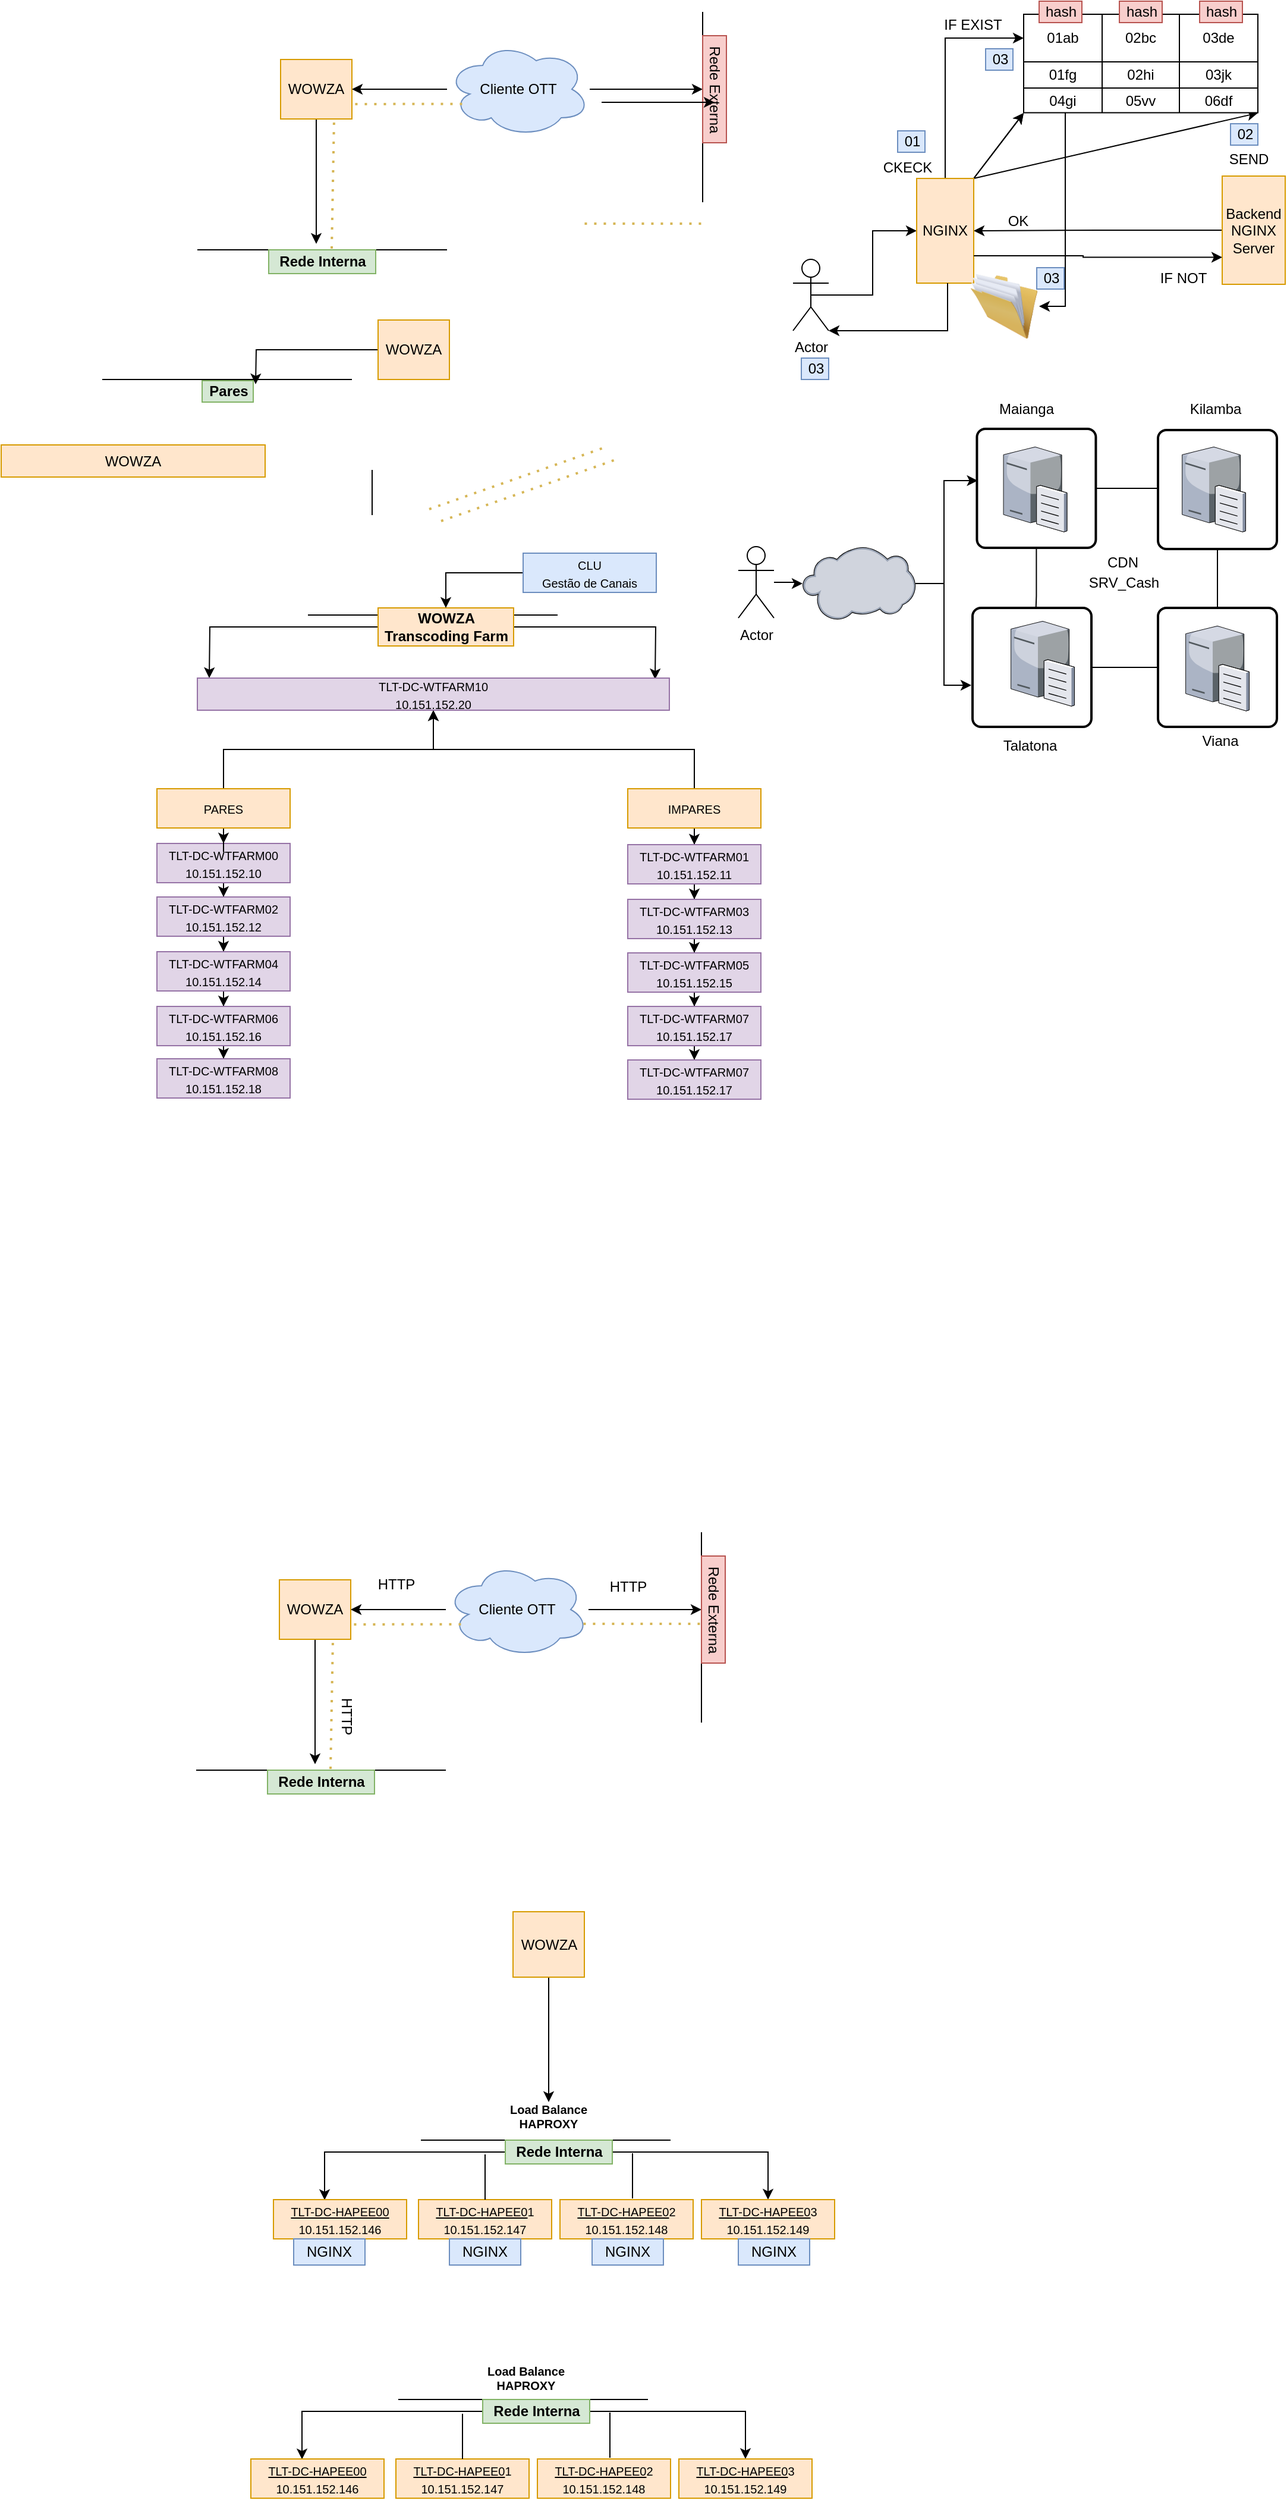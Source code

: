 <mxfile version="17.2.4" type="device"><diagram id="5jEZg-J7uQA-SY8mcPDm" name="Página-1"><mxGraphModel dx="782" dy="539" grid="0" gridSize="10" guides="1" tooltips="1" connect="1" arrows="1" fold="1" page="1" pageScale="1" pageWidth="4681" pageHeight="3300" math="0" shadow="0"><root><mxCell id="0"/><mxCell id="1" parent="0"/><mxCell id="SzNT7-O4i4URJ6mNAJIy-68" value="" style="edgeStyle=orthogonalEdgeStyle;rounded=0;orthogonalLoop=1;jettySize=auto;html=1;" edge="1" parent="1" source="SzNT7-O4i4URJ6mNAJIy-57" target="SzNT7-O4i4URJ6mNAJIy-59"><mxGeometry relative="1" as="geometry"/></mxCell><mxCell id="SzNT7-O4i4URJ6mNAJIy-74" value="" style="edgeStyle=orthogonalEdgeStyle;rounded=0;orthogonalLoop=1;jettySize=auto;html=1;" edge="1" parent="1" source="SzNT7-O4i4URJ6mNAJIy-57" target="SzNT7-O4i4URJ6mNAJIy-61"><mxGeometry relative="1" as="geometry"><Array as="points"><mxPoint x="885" y="531"/><mxPoint x="885" y="531"/></Array></mxGeometry></mxCell><mxCell id="SzNT7-O4i4URJ6mNAJIy-57" value="" style="rounded=1;whiteSpace=wrap;html=1;absoluteArcSize=1;arcSize=14;strokeWidth=2;" vertex="1" parent="1"><mxGeometry x="835.71" y="390.5" width="100" height="100" as="geometry"/></mxCell><mxCell id="OcH-PSH256XIVvd74vVk-5" value="" style="edgeStyle=orthogonalEdgeStyle;rounded=0;orthogonalLoop=1;jettySize=auto;html=1;" parent="1" source="44NBc07bSgeN18i6UhTi-18" edge="1"><mxGeometry relative="1" as="geometry"><mxPoint x="280" y="235" as="targetPoint"/></mxGeometry></mxCell><mxCell id="44NBc07bSgeN18i6UhTi-18" value="WOWZA" style="rounded=0;whiteSpace=wrap;html=1;fillColor=#ffe6cc;strokeColor=#d79b00;" parent="1" vertex="1"><mxGeometry x="250" y="80" width="60" height="50" as="geometry"/></mxCell><mxCell id="OcH-PSH256XIVvd74vVk-2" value="" style="edgeStyle=orthogonalEdgeStyle;rounded=0;orthogonalLoop=1;jettySize=auto;html=1;" parent="1" source="OcH-PSH256XIVvd74vVk-1" target="44NBc07bSgeN18i6UhTi-18" edge="1"><mxGeometry relative="1" as="geometry"/></mxCell><mxCell id="OcH-PSH256XIVvd74vVk-10" value="" style="edgeStyle=orthogonalEdgeStyle;rounded=0;orthogonalLoop=1;jettySize=auto;html=1;" parent="1" source="OcH-PSH256XIVvd74vVk-1" target="OcH-PSH256XIVvd74vVk-9" edge="1"><mxGeometry relative="1" as="geometry"/></mxCell><mxCell id="OcH-PSH256XIVvd74vVk-1" value="Cliente OTT" style="ellipse;shape=cloud;whiteSpace=wrap;html=1;fillColor=#dae8fc;strokeColor=#6c8ebf;" parent="1" vertex="1"><mxGeometry x="390" y="65" width="120" height="80" as="geometry"/></mxCell><mxCell id="OcH-PSH256XIVvd74vVk-3" value="" style="endArrow=none;html=1;rounded=0;" parent="1" edge="1"><mxGeometry width="50" height="50" relative="1" as="geometry"><mxPoint x="180" y="240" as="sourcePoint"/><mxPoint x="390" y="240" as="targetPoint"/></mxGeometry></mxCell><mxCell id="OcH-PSH256XIVvd74vVk-6" value="Rede Interna" style="text;html=1;align=center;verticalAlign=middle;resizable=0;points=[];autosize=1;strokeColor=#82b366;fillColor=#d5e8d4;fontStyle=1" parent="1" vertex="1"><mxGeometry x="240" y="240" width="90" height="20" as="geometry"/></mxCell><mxCell id="OcH-PSH256XIVvd74vVk-7" value="" style="endArrow=none;html=1;rounded=0;" parent="1" edge="1"><mxGeometry width="50" height="50" relative="1" as="geometry"><mxPoint x="605" y="200" as="sourcePoint"/><mxPoint x="605" y="40" as="targetPoint"/></mxGeometry></mxCell><mxCell id="OcH-PSH256XIVvd74vVk-9" value="Rede Externa" style="text;html=1;align=center;verticalAlign=middle;resizable=0;points=[];autosize=1;strokeColor=#b85450;fillColor=#f8cecc;rotation=90;" parent="1" vertex="1"><mxGeometry x="570" y="95" width="90" height="20" as="geometry"/></mxCell><mxCell id="OcH-PSH256XIVvd74vVk-11" value="" style="endArrow=none;dashed=1;html=1;dashPattern=1 3;strokeWidth=2;rounded=0;entryX=0.75;entryY=1;entryDx=0;entryDy=0;fillColor=#fff2cc;strokeColor=#d6b656;" parent="1" target="44NBc07bSgeN18i6UhTi-18" edge="1"><mxGeometry width="50" height="50" relative="1" as="geometry"><mxPoint x="293" y="239" as="sourcePoint"/><mxPoint x="342" y="180" as="targetPoint"/></mxGeometry></mxCell><mxCell id="OcH-PSH256XIVvd74vVk-12" value="" style="endArrow=none;dashed=1;html=1;dashPattern=1 3;strokeWidth=2;rounded=0;entryX=1;entryY=0.75;entryDx=0;entryDy=0;fillColor=#fff2cc;strokeColor=#d6b656;exitX=0.106;exitY=0.654;exitDx=0;exitDy=0;exitPerimeter=0;" parent="1" source="OcH-PSH256XIVvd74vVk-1" target="44NBc07bSgeN18i6UhTi-18" edge="1"><mxGeometry width="50" height="50" relative="1" as="geometry"><mxPoint x="303" y="249" as="sourcePoint"/><mxPoint x="305" y="140" as="targetPoint"/></mxGeometry></mxCell><mxCell id="OcH-PSH256XIVvd74vVk-13" value="" style="endArrow=none;dashed=1;html=1;dashPattern=1 3;strokeWidth=2;rounded=0;fillColor=#fff2cc;strokeColor=#d6b656;exitX=0.106;exitY=0.654;exitDx=0;exitDy=0;exitPerimeter=0;" parent="1" edge="1"><mxGeometry width="50" height="50" relative="1" as="geometry"><mxPoint x="603.72" y="218.0" as="sourcePoint"/><mxPoint x="505" y="218" as="targetPoint"/></mxGeometry></mxCell><mxCell id="OcH-PSH256XIVvd74vVk-14" value="" style="edgeStyle=orthogonalEdgeStyle;rounded=0;orthogonalLoop=1;jettySize=auto;html=1;" parent="1" source="OcH-PSH256XIVvd74vVk-15" edge="1"><mxGeometry relative="1" as="geometry"><mxPoint x="279" y="1513" as="targetPoint"/></mxGeometry></mxCell><mxCell id="OcH-PSH256XIVvd74vVk-15" value="WOWZA" style="rounded=0;whiteSpace=wrap;html=1;fillColor=#ffe6cc;strokeColor=#d79b00;" parent="1" vertex="1"><mxGeometry x="249" y="1358" width="60" height="50" as="geometry"/></mxCell><mxCell id="OcH-PSH256XIVvd74vVk-16" value="" style="edgeStyle=orthogonalEdgeStyle;rounded=0;orthogonalLoop=1;jettySize=auto;html=1;" parent="1" source="OcH-PSH256XIVvd74vVk-18" target="OcH-PSH256XIVvd74vVk-15" edge="1"><mxGeometry relative="1" as="geometry"/></mxCell><mxCell id="OcH-PSH256XIVvd74vVk-17" value="" style="edgeStyle=orthogonalEdgeStyle;rounded=0;orthogonalLoop=1;jettySize=auto;html=1;" parent="1" source="OcH-PSH256XIVvd74vVk-18" target="OcH-PSH256XIVvd74vVk-22" edge="1"><mxGeometry relative="1" as="geometry"/></mxCell><mxCell id="OcH-PSH256XIVvd74vVk-18" value="Cliente OTT" style="ellipse;shape=cloud;whiteSpace=wrap;html=1;fillColor=#dae8fc;strokeColor=#6c8ebf;" parent="1" vertex="1"><mxGeometry x="389" y="1343" width="120" height="80" as="geometry"/></mxCell><mxCell id="OcH-PSH256XIVvd74vVk-19" value="" style="endArrow=none;html=1;rounded=0;" parent="1" edge="1"><mxGeometry width="50" height="50" relative="1" as="geometry"><mxPoint x="179" y="1518" as="sourcePoint"/><mxPoint x="389" y="1518" as="targetPoint"/></mxGeometry></mxCell><mxCell id="OcH-PSH256XIVvd74vVk-20" value="Rede Interna" style="text;html=1;align=center;verticalAlign=middle;resizable=0;points=[];autosize=1;strokeColor=#82b366;fillColor=#d5e8d4;fontStyle=1" parent="1" vertex="1"><mxGeometry x="239" y="1518" width="90" height="20" as="geometry"/></mxCell><mxCell id="OcH-PSH256XIVvd74vVk-21" value="" style="endArrow=none;html=1;rounded=0;" parent="1" edge="1"><mxGeometry width="50" height="50" relative="1" as="geometry"><mxPoint x="604" y="1478" as="sourcePoint"/><mxPoint x="604" y="1318" as="targetPoint"/></mxGeometry></mxCell><mxCell id="OcH-PSH256XIVvd74vVk-22" value="Rede Externa" style="text;html=1;align=center;verticalAlign=middle;resizable=0;points=[];autosize=1;strokeColor=#b85450;fillColor=#f8cecc;rotation=90;" parent="1" vertex="1"><mxGeometry x="569" y="1373" width="90" height="20" as="geometry"/></mxCell><mxCell id="OcH-PSH256XIVvd74vVk-23" value="" style="endArrow=none;dashed=1;html=1;dashPattern=1 3;strokeWidth=2;rounded=0;entryX=0.75;entryY=1;entryDx=0;entryDy=0;fillColor=#fff2cc;strokeColor=#d6b656;" parent="1" target="OcH-PSH256XIVvd74vVk-15" edge="1"><mxGeometry width="50" height="50" relative="1" as="geometry"><mxPoint x="292" y="1517" as="sourcePoint"/><mxPoint x="341" y="1458" as="targetPoint"/></mxGeometry></mxCell><mxCell id="OcH-PSH256XIVvd74vVk-24" value="" style="endArrow=none;dashed=1;html=1;dashPattern=1 3;strokeWidth=2;rounded=0;entryX=1;entryY=0.75;entryDx=0;entryDy=0;fillColor=#fff2cc;strokeColor=#d6b656;exitX=0.106;exitY=0.654;exitDx=0;exitDy=0;exitPerimeter=0;" parent="1" source="OcH-PSH256XIVvd74vVk-18" target="OcH-PSH256XIVvd74vVk-15" edge="1"><mxGeometry width="50" height="50" relative="1" as="geometry"><mxPoint x="302" y="1527" as="sourcePoint"/><mxPoint x="304" y="1418" as="targetPoint"/></mxGeometry></mxCell><mxCell id="OcH-PSH256XIVvd74vVk-25" value="" style="endArrow=none;dashed=1;html=1;dashPattern=1 3;strokeWidth=2;rounded=0;fillColor=#fff2cc;strokeColor=#d6b656;exitX=0.106;exitY=0.654;exitDx=0;exitDy=0;exitPerimeter=0;" parent="1" edge="1"><mxGeometry width="50" height="50" relative="1" as="geometry"><mxPoint x="602.72" y="1395" as="sourcePoint"/><mxPoint x="504" y="1395" as="targetPoint"/></mxGeometry></mxCell><mxCell id="OcH-PSH256XIVvd74vVk-26" value="HTTP" style="text;html=1;align=center;verticalAlign=middle;resizable=0;points=[];autosize=1;strokeColor=none;fillColor=none;rotation=90;" parent="1" vertex="1"><mxGeometry x="285" y="1463" width="41" height="18" as="geometry"/></mxCell><mxCell id="OcH-PSH256XIVvd74vVk-27" value="HTTP" style="text;html=1;align=center;verticalAlign=middle;resizable=0;points=[];autosize=1;strokeColor=none;fillColor=none;rotation=0;" parent="1" vertex="1"><mxGeometry x="326" y="1353" width="41" height="18" as="geometry"/></mxCell><mxCell id="OcH-PSH256XIVvd74vVk-28" value="HTTP" style="text;html=1;align=center;verticalAlign=middle;resizable=0;points=[];autosize=1;strokeColor=none;fillColor=none;rotation=0;" parent="1" vertex="1"><mxGeometry x="521" y="1355" width="41" height="18" as="geometry"/></mxCell><mxCell id="OcH-PSH256XIVvd74vVk-39" value="" style="endArrow=none;html=1;rounded=0;" parent="1" edge="1"><mxGeometry width="50" height="50" relative="1" as="geometry"><mxPoint x="368" y="1829" as="sourcePoint"/><mxPoint x="578" y="1829" as="targetPoint"/></mxGeometry></mxCell><mxCell id="OcH-PSH256XIVvd74vVk-50" value="" style="edgeStyle=orthogonalEdgeStyle;rounded=0;orthogonalLoop=1;jettySize=auto;html=1;entryX=0.384;entryY=0.01;entryDx=0;entryDy=0;entryPerimeter=0;" parent="1" source="OcH-PSH256XIVvd74vVk-40" target="OcH-PSH256XIVvd74vVk-53" edge="1"><mxGeometry relative="1" as="geometry"><mxPoint x="432" y="1894" as="targetPoint"/></mxGeometry></mxCell><mxCell id="OcH-PSH256XIVvd74vVk-67" value="" style="edgeStyle=orthogonalEdgeStyle;rounded=0;orthogonalLoop=1;jettySize=auto;html=1;fontSize=10;" parent="1" source="OcH-PSH256XIVvd74vVk-40" target="OcH-PSH256XIVvd74vVk-59" edge="1"><mxGeometry relative="1" as="geometry"><mxPoint x="614" y="1839" as="targetPoint"/></mxGeometry></mxCell><mxCell id="OcH-PSH256XIVvd74vVk-40" value="Rede Interna" style="text;html=1;align=center;verticalAlign=middle;resizable=0;points=[];autosize=1;strokeColor=#82b366;fillColor=#d5e8d4;fontStyle=1" parent="1" vertex="1"><mxGeometry x="439" y="1829" width="90" height="20" as="geometry"/></mxCell><mxCell id="OcH-PSH256XIVvd74vVk-53" value="&lt;font style=&quot;font-size: 10px&quot;&gt;&lt;a href=&quot;http://10.151.12.97/naemon/cgi-bin/status.cgi?host=TLT-DC-HAPEE00&amp;amp;style=detail&quot; title=&quot;10.151.152.146&quot; style=&quot;color: rgb(0 , 0 , 0) ; font-family: sans-serif&quot;&gt;&lt;font&gt;TLT-DC-HAPEE00&lt;/font&gt;&lt;/a&gt;&lt;br&gt;10.151.152.146&lt;/font&gt;" style="rounded=0;whiteSpace=wrap;html=1;fillColor=#ffe6cc;strokeColor=#d79b00;" parent="1" vertex="1"><mxGeometry x="244" y="1879" width="112" height="33" as="geometry"/></mxCell><mxCell id="OcH-PSH256XIVvd74vVk-57" value="&lt;font style=&quot;font-size: 10px&quot;&gt;&lt;a href=&quot;http://10.151.12.97/naemon/cgi-bin/status.cgi?host=TLT-DC-HAPEE00&amp;amp;style=detail&quot; title=&quot;10.151.152.146&quot; style=&quot;color: rgb(0 , 0 , 0) ; font-family: sans-serif&quot;&gt;&lt;font&gt;TLT-DC-HAPEE0&lt;/font&gt;&lt;/a&gt;1&lt;br&gt;10.151.152.147&lt;/font&gt;" style="rounded=0;whiteSpace=wrap;html=1;fillColor=#ffe6cc;strokeColor=#d79b00;" parent="1" vertex="1"><mxGeometry x="366" y="1879" width="112" height="33" as="geometry"/></mxCell><mxCell id="OcH-PSH256XIVvd74vVk-58" value="&lt;font style=&quot;font-size: 10px&quot;&gt;&lt;a href=&quot;http://10.151.12.97/naemon/cgi-bin/status.cgi?host=TLT-DC-HAPEE00&amp;amp;style=detail&quot; title=&quot;10.151.152.146&quot; style=&quot;color: rgb(0 , 0 , 0) ; font-family: sans-serif&quot;&gt;&lt;font&gt;TLT-DC-HAPEE0&lt;/font&gt;&lt;/a&gt;2&lt;br&gt;10.151.152.148&lt;/font&gt;" style="rounded=0;whiteSpace=wrap;html=1;fillColor=#ffe6cc;strokeColor=#d79b00;" parent="1" vertex="1"><mxGeometry x="485" y="1879" width="112" height="33" as="geometry"/></mxCell><mxCell id="OcH-PSH256XIVvd74vVk-59" value="&lt;font style=&quot;font-size: 10px&quot;&gt;&lt;a href=&quot;http://10.151.12.97/naemon/cgi-bin/status.cgi?host=TLT-DC-HAPEE00&amp;amp;style=detail&quot; title=&quot;10.151.152.146&quot; style=&quot;color: rgb(0 , 0 , 0) ; font-family: sans-serif&quot;&gt;&lt;font&gt;TLT-DC-HAPEE0&lt;/font&gt;&lt;/a&gt;3&lt;br&gt;10.151.152.149&lt;/font&gt;" style="rounded=0;whiteSpace=wrap;html=1;fillColor=#ffe6cc;strokeColor=#d79b00;" parent="1" vertex="1"><mxGeometry x="604" y="1879" width="112" height="33" as="geometry"/></mxCell><mxCell id="OcH-PSH256XIVvd74vVk-63" value="" style="endArrow=none;html=1;rounded=0;exitX=0.5;exitY=0;exitDx=0;exitDy=0;" parent="1" source="OcH-PSH256XIVvd74vVk-57" edge="1"><mxGeometry width="50" height="50" relative="1" as="geometry"><mxPoint x="380" y="1872" as="sourcePoint"/><mxPoint x="422" y="1841" as="targetPoint"/></mxGeometry></mxCell><mxCell id="OcH-PSH256XIVvd74vVk-68" value="" style="endArrow=none;html=1;rounded=0;exitX=0.5;exitY=0;exitDx=0;exitDy=0;" parent="1" edge="1"><mxGeometry width="50" height="50" relative="1" as="geometry"><mxPoint x="546" y="1878" as="sourcePoint"/><mxPoint x="546" y="1840" as="targetPoint"/></mxGeometry></mxCell><mxCell id="OcH-PSH256XIVvd74vVk-69" value="&lt;b&gt;Load Balance&lt;br&gt;HAPROXY&lt;/b&gt;" style="text;html=1;align=center;verticalAlign=middle;resizable=0;points=[];autosize=1;strokeColor=none;fillColor=none;fontSize=10;" parent="1" vertex="1"><mxGeometry x="437.5" y="1795" width="75" height="28" as="geometry"/></mxCell><mxCell id="OcH-PSH256XIVvd74vVk-70" value="" style="endArrow=none;html=1;rounded=0;" parent="1" edge="1"><mxGeometry width="50" height="50" relative="1" as="geometry"><mxPoint x="349" y="2047" as="sourcePoint"/><mxPoint x="559" y="2047" as="targetPoint"/></mxGeometry></mxCell><mxCell id="OcH-PSH256XIVvd74vVk-71" value="" style="edgeStyle=orthogonalEdgeStyle;rounded=0;orthogonalLoop=1;jettySize=auto;html=1;entryX=0.384;entryY=0.01;entryDx=0;entryDy=0;entryPerimeter=0;" parent="1" source="OcH-PSH256XIVvd74vVk-73" target="OcH-PSH256XIVvd74vVk-74" edge="1"><mxGeometry relative="1" as="geometry"><mxPoint x="413" y="2112" as="targetPoint"/></mxGeometry></mxCell><mxCell id="OcH-PSH256XIVvd74vVk-72" value="" style="edgeStyle=orthogonalEdgeStyle;rounded=0;orthogonalLoop=1;jettySize=auto;html=1;fontSize=10;" parent="1" source="OcH-PSH256XIVvd74vVk-73" target="OcH-PSH256XIVvd74vVk-77" edge="1"><mxGeometry relative="1" as="geometry"><mxPoint x="595" y="2057" as="targetPoint"/></mxGeometry></mxCell><mxCell id="OcH-PSH256XIVvd74vVk-73" value="Rede Interna" style="text;html=1;align=center;verticalAlign=middle;resizable=0;points=[];autosize=1;strokeColor=#82b366;fillColor=#d5e8d4;fontStyle=1" parent="1" vertex="1"><mxGeometry x="420" y="2047" width="90" height="20" as="geometry"/></mxCell><mxCell id="OcH-PSH256XIVvd74vVk-74" value="&lt;font style=&quot;font-size: 10px&quot;&gt;&lt;a href=&quot;http://10.151.12.97/naemon/cgi-bin/status.cgi?host=TLT-DC-HAPEE00&amp;amp;style=detail&quot; title=&quot;10.151.152.146&quot; style=&quot;color: rgb(0 , 0 , 0) ; font-family: sans-serif&quot;&gt;&lt;font&gt;TLT-DC-HAPEE00&lt;/font&gt;&lt;/a&gt;&lt;br&gt;10.151.152.146&lt;/font&gt;" style="rounded=0;whiteSpace=wrap;html=1;fillColor=#ffe6cc;strokeColor=#d79b00;" parent="1" vertex="1"><mxGeometry x="225" y="2097" width="112" height="33" as="geometry"/></mxCell><mxCell id="OcH-PSH256XIVvd74vVk-75" value="&lt;font style=&quot;font-size: 10px&quot;&gt;&lt;a href=&quot;http://10.151.12.97/naemon/cgi-bin/status.cgi?host=TLT-DC-HAPEE00&amp;amp;style=detail&quot; title=&quot;10.151.152.146&quot; style=&quot;color: rgb(0 , 0 , 0) ; font-family: sans-serif&quot;&gt;&lt;font&gt;TLT-DC-HAPEE0&lt;/font&gt;&lt;/a&gt;1&lt;br&gt;10.151.152.147&lt;/font&gt;" style="rounded=0;whiteSpace=wrap;html=1;fillColor=#ffe6cc;strokeColor=#d79b00;" parent="1" vertex="1"><mxGeometry x="347" y="2097" width="112" height="33" as="geometry"/></mxCell><mxCell id="OcH-PSH256XIVvd74vVk-76" value="&lt;font style=&quot;font-size: 10px&quot;&gt;&lt;a href=&quot;http://10.151.12.97/naemon/cgi-bin/status.cgi?host=TLT-DC-HAPEE00&amp;amp;style=detail&quot; title=&quot;10.151.152.146&quot; style=&quot;color: rgb(0 , 0 , 0) ; font-family: sans-serif&quot;&gt;&lt;font&gt;TLT-DC-HAPEE0&lt;/font&gt;&lt;/a&gt;2&lt;br&gt;10.151.152.148&lt;/font&gt;" style="rounded=0;whiteSpace=wrap;html=1;fillColor=#ffe6cc;strokeColor=#d79b00;" parent="1" vertex="1"><mxGeometry x="466" y="2097" width="112" height="33" as="geometry"/></mxCell><mxCell id="OcH-PSH256XIVvd74vVk-77" value="&lt;font style=&quot;font-size: 10px&quot;&gt;&lt;a href=&quot;http://10.151.12.97/naemon/cgi-bin/status.cgi?host=TLT-DC-HAPEE00&amp;amp;style=detail&quot; title=&quot;10.151.152.146&quot; style=&quot;color: rgb(0 , 0 , 0) ; font-family: sans-serif&quot;&gt;&lt;font&gt;TLT-DC-HAPEE0&lt;/font&gt;&lt;/a&gt;3&lt;br&gt;10.151.152.149&lt;/font&gt;" style="rounded=0;whiteSpace=wrap;html=1;fillColor=#ffe6cc;strokeColor=#d79b00;" parent="1" vertex="1"><mxGeometry x="585" y="2097" width="112" height="33" as="geometry"/></mxCell><mxCell id="OcH-PSH256XIVvd74vVk-78" value="" style="endArrow=none;html=1;rounded=0;exitX=0.5;exitY=0;exitDx=0;exitDy=0;" parent="1" source="OcH-PSH256XIVvd74vVk-75" edge="1"><mxGeometry width="50" height="50" relative="1" as="geometry"><mxPoint x="361" y="2090" as="sourcePoint"/><mxPoint x="403" y="2059" as="targetPoint"/></mxGeometry></mxCell><mxCell id="OcH-PSH256XIVvd74vVk-79" value="" style="endArrow=none;html=1;rounded=0;exitX=0.5;exitY=0;exitDx=0;exitDy=0;" parent="1" edge="1"><mxGeometry width="50" height="50" relative="1" as="geometry"><mxPoint x="527" y="2096" as="sourcePoint"/><mxPoint x="527" y="2058" as="targetPoint"/></mxGeometry></mxCell><mxCell id="OcH-PSH256XIVvd74vVk-80" value="&lt;b&gt;Load Balance&lt;br&gt;HAPROXY&lt;/b&gt;" style="text;html=1;align=center;verticalAlign=middle;resizable=0;points=[];autosize=1;strokeColor=none;fillColor=none;fontSize=10;" parent="1" vertex="1"><mxGeometry x="418" y="2015" width="75" height="28" as="geometry"/></mxCell><mxCell id="OcH-PSH256XIVvd74vVk-81" value="" style="edgeStyle=orthogonalEdgeStyle;rounded=0;orthogonalLoop=1;jettySize=auto;html=1;" parent="1" source="OcH-PSH256XIVvd74vVk-82" edge="1"><mxGeometry relative="1" as="geometry"><mxPoint x="475.5" y="1797" as="targetPoint"/></mxGeometry></mxCell><mxCell id="OcH-PSH256XIVvd74vVk-82" value="WOWZA" style="rounded=0;whiteSpace=wrap;html=1;fillColor=#ffe6cc;strokeColor=#d79b00;" parent="1" vertex="1"><mxGeometry x="445.5" y="1637" width="60" height="55" as="geometry"/></mxCell><mxCell id="OcH-PSH256XIVvd74vVk-84" value="NGINX" style="rounded=0;whiteSpace=wrap;html=1;fillColor=#dae8fc;strokeColor=#6c8ebf;" parent="1" vertex="1"><mxGeometry x="261" y="1912" width="60" height="22" as="geometry"/></mxCell><mxCell id="OcH-PSH256XIVvd74vVk-85" value="NGINX" style="rounded=0;whiteSpace=wrap;html=1;fillColor=#dae8fc;strokeColor=#6c8ebf;" parent="1" vertex="1"><mxGeometry x="392" y="1912" width="60" height="22" as="geometry"/></mxCell><mxCell id="OcH-PSH256XIVvd74vVk-86" value="NGINX" style="rounded=0;whiteSpace=wrap;html=1;fillColor=#dae8fc;strokeColor=#6c8ebf;" parent="1" vertex="1"><mxGeometry x="512" y="1912" width="60" height="22" as="geometry"/></mxCell><mxCell id="OcH-PSH256XIVvd74vVk-87" value="NGINX" style="rounded=0;whiteSpace=wrap;html=1;fillColor=#dae8fc;strokeColor=#6c8ebf;" parent="1" vertex="1"><mxGeometry x="635" y="1912" width="60" height="22" as="geometry"/></mxCell><mxCell id="OcH-PSH256XIVvd74vVk-90" value="" style="edgeStyle=orthogonalEdgeStyle;rounded=0;orthogonalLoop=1;jettySize=auto;html=1;exitX=0;exitY=0.5;exitDx=0;exitDy=0;" parent="1" source="OcH-PSH256XIVvd74vVk-91" edge="1"><mxGeometry relative="1" as="geometry"><mxPoint x="229" y="353" as="targetPoint"/></mxGeometry></mxCell><mxCell id="OcH-PSH256XIVvd74vVk-91" value="WOWZA" style="rounded=0;whiteSpace=wrap;html=1;fillColor=#ffe6cc;strokeColor=#d79b00;" parent="1" vertex="1"><mxGeometry x="332" y="299" width="60" height="50" as="geometry"/></mxCell><mxCell id="OcH-PSH256XIVvd74vVk-95" value="" style="endArrow=none;dashed=1;html=1;dashPattern=1 3;strokeWidth=2;rounded=0;fillColor=#fff2cc;strokeColor=#d6b656;" parent="1" edge="1"><mxGeometry width="50" height="50" relative="1" as="geometry"><mxPoint x="375" y="458" as="sourcePoint"/><mxPoint x="523" y="406" as="targetPoint"/></mxGeometry></mxCell><mxCell id="OcH-PSH256XIVvd74vVk-100" value="WOWZA" style="rounded=0;whiteSpace=wrap;html=1;fillColor=#ffe6cc;strokeColor=#d79b00;" parent="1" vertex="1"><mxGeometry x="15" y="404" width="222" height="27" as="geometry"/></mxCell><mxCell id="OcH-PSH256XIVvd74vVk-102" value="" style="endArrow=none;html=1;rounded=0;" parent="1" edge="1"><mxGeometry width="50" height="50" relative="1" as="geometry"><mxPoint x="100" y="349" as="sourcePoint"/><mxPoint x="310" y="349" as="targetPoint"/></mxGeometry></mxCell><mxCell id="OcH-PSH256XIVvd74vVk-103" value="Pares" style="text;html=1;align=center;verticalAlign=middle;resizable=0;points=[];autosize=1;strokeColor=#82b366;fillColor=#d5e8d4;fontStyle=1" parent="1" vertex="1"><mxGeometry x="184" y="350" width="43" height="18" as="geometry"/></mxCell><mxCell id="OcH-PSH256XIVvd74vVk-104" value="" style="endArrow=none;dashed=1;html=1;dashPattern=1 3;strokeWidth=2;rounded=0;fillColor=#fff2cc;strokeColor=#d6b656;" parent="1" edge="1"><mxGeometry width="50" height="50" relative="1" as="geometry"><mxPoint x="385" y="468" as="sourcePoint"/><mxPoint x="533" y="416" as="targetPoint"/></mxGeometry></mxCell><mxCell id="OcH-PSH256XIVvd74vVk-126" value="" style="edgeStyle=orthogonalEdgeStyle;rounded=0;orthogonalLoop=1;jettySize=auto;html=1;fontSize=10;" parent="1" source="OcH-PSH256XIVvd74vVk-105" target="OcH-PSH256XIVvd74vVk-125" edge="1"><mxGeometry relative="1" as="geometry"/></mxCell><mxCell id="OcH-PSH256XIVvd74vVk-105" value="&lt;font style=&quot;font-size: 10px&quot;&gt;TLT-DC-WTFARM00&lt;br&gt;10.151.152.10&lt;/font&gt;" style="rounded=0;whiteSpace=wrap;html=1;fillColor=#e1d5e7;strokeColor=#9673a6;" parent="1" vertex="1"><mxGeometry x="146" y="739" width="112" height="33" as="geometry"/></mxCell><mxCell id="OcH-PSH256XIVvd74vVk-106" value="" style="endArrow=none;html=1;rounded=0;" parent="1" edge="1"><mxGeometry width="50" height="50" relative="1" as="geometry"><mxPoint x="273" y="547" as="sourcePoint"/><mxPoint x="483" y="547" as="targetPoint"/></mxGeometry></mxCell><mxCell id="OcH-PSH256XIVvd74vVk-107" value="" style="edgeStyle=orthogonalEdgeStyle;rounded=0;orthogonalLoop=1;jettySize=auto;html=1;" parent="1" source="OcH-PSH256XIVvd74vVk-109" edge="1"><mxGeometry relative="1" as="geometry"><mxPoint x="190" y="600" as="targetPoint"/></mxGeometry></mxCell><mxCell id="OcH-PSH256XIVvd74vVk-108" value="" style="edgeStyle=orthogonalEdgeStyle;rounded=0;orthogonalLoop=1;jettySize=auto;html=1;fontSize=10;" parent="1" source="OcH-PSH256XIVvd74vVk-109" edge="1"><mxGeometry relative="1" as="geometry"><mxPoint x="565" y="601" as="targetPoint"/></mxGeometry></mxCell><mxCell id="OcH-PSH256XIVvd74vVk-109" value="WOWZA&lt;br&gt;Transcoding Farm" style="text;html=1;align=center;verticalAlign=middle;resizable=0;points=[];autosize=1;strokeColor=#d79b00;fillColor=#ffe6cc;fontStyle=1" parent="1" vertex="1"><mxGeometry x="332" y="541" width="114" height="32" as="geometry"/></mxCell><mxCell id="OcH-PSH256XIVvd74vVk-120" value="" style="edgeStyle=orthogonalEdgeStyle;rounded=0;orthogonalLoop=1;jettySize=auto;html=1;fontSize=10;" parent="1" source="OcH-PSH256XIVvd74vVk-110" target="OcH-PSH256XIVvd74vVk-117" edge="1"><mxGeometry relative="1" as="geometry"/></mxCell><mxCell id="OcH-PSH256XIVvd74vVk-122" value="" style="edgeStyle=orthogonalEdgeStyle;rounded=0;orthogonalLoop=1;jettySize=auto;html=1;fontSize=10;" parent="1" source="OcH-PSH256XIVvd74vVk-110" target="OcH-PSH256XIVvd74vVk-105" edge="1"><mxGeometry relative="1" as="geometry"/></mxCell><mxCell id="OcH-PSH256XIVvd74vVk-110" value="&lt;span style=&quot;font-size: 10px&quot;&gt;PARES&lt;/span&gt;" style="rounded=0;whiteSpace=wrap;html=1;fillColor=#ffe6cc;strokeColor=#d79b00;" parent="1" vertex="1"><mxGeometry x="146" y="693" width="112" height="33" as="geometry"/></mxCell><mxCell id="OcH-PSH256XIVvd74vVk-121" value="" style="edgeStyle=orthogonalEdgeStyle;rounded=0;orthogonalLoop=1;jettySize=auto;html=1;fontSize=10;" parent="1" source="OcH-PSH256XIVvd74vVk-113" target="OcH-PSH256XIVvd74vVk-117" edge="1"><mxGeometry relative="1" as="geometry"/></mxCell><mxCell id="OcH-PSH256XIVvd74vVk-124" value="" style="edgeStyle=orthogonalEdgeStyle;rounded=0;orthogonalLoop=1;jettySize=auto;html=1;fontSize=10;" parent="1" source="OcH-PSH256XIVvd74vVk-113" target="OcH-PSH256XIVvd74vVk-123" edge="1"><mxGeometry relative="1" as="geometry"/></mxCell><mxCell id="OcH-PSH256XIVvd74vVk-113" value="&lt;span style=&quot;font-size: 10px&quot;&gt;IMPARES&lt;/span&gt;" style="rounded=0;whiteSpace=wrap;html=1;fillColor=#ffe6cc;strokeColor=#d79b00;" parent="1" vertex="1"><mxGeometry x="542" y="693" width="112" height="33" as="geometry"/></mxCell><mxCell id="OcH-PSH256XIVvd74vVk-114" value="" style="endArrow=none;html=1;rounded=0;exitX=0.5;exitY=0;exitDx=0;exitDy=0;" parent="1" edge="1"><mxGeometry width="50" height="50" relative="1" as="geometry"><mxPoint x="327" y="463" as="sourcePoint"/><mxPoint x="327" y="425" as="targetPoint"/></mxGeometry></mxCell><mxCell id="OcH-PSH256XIVvd74vVk-117" value="&lt;span style=&quot;font-size: 10px&quot;&gt;TLT-DC-WTFARM10&lt;/span&gt;&lt;br style=&quot;font-size: 10px&quot;&gt;&lt;span style=&quot;font-size: 10px&quot;&gt;10.151.152.20&lt;/span&gt;" style="rounded=0;whiteSpace=wrap;html=1;fillColor=#e1d5e7;strokeColor=#9673a6;" parent="1" vertex="1"><mxGeometry x="180" y="600" width="397" height="27" as="geometry"/></mxCell><mxCell id="OcH-PSH256XIVvd74vVk-132" value="" style="edgeStyle=orthogonalEdgeStyle;rounded=0;orthogonalLoop=1;jettySize=auto;html=1;fontSize=10;" parent="1" source="OcH-PSH256XIVvd74vVk-123" target="OcH-PSH256XIVvd74vVk-131" edge="1"><mxGeometry relative="1" as="geometry"/></mxCell><mxCell id="OcH-PSH256XIVvd74vVk-123" value="&lt;font style=&quot;font-size: 10px&quot;&gt;TLT-DC-WTFARM01&lt;br&gt;10.151.152.11&lt;/font&gt;" style="rounded=0;whiteSpace=wrap;html=1;fillColor=#e1d5e7;strokeColor=#9673a6;" parent="1" vertex="1"><mxGeometry x="542" y="740" width="112" height="33" as="geometry"/></mxCell><mxCell id="OcH-PSH256XIVvd74vVk-140" value="" style="edgeStyle=orthogonalEdgeStyle;rounded=0;orthogonalLoop=1;jettySize=auto;html=1;fontSize=10;" parent="1" source="OcH-PSH256XIVvd74vVk-125" target="OcH-PSH256XIVvd74vVk-139" edge="1"><mxGeometry relative="1" as="geometry"/></mxCell><mxCell id="OcH-PSH256XIVvd74vVk-125" value="&lt;font style=&quot;font-size: 10px&quot;&gt;TLT-DC-WTFARM02&lt;br&gt;10.151.152.12&lt;/font&gt;" style="rounded=0;whiteSpace=wrap;html=1;fillColor=#e1d5e7;strokeColor=#9673a6;" parent="1" vertex="1"><mxGeometry x="146" y="784" width="112" height="33" as="geometry"/></mxCell><mxCell id="OcH-PSH256XIVvd74vVk-129" value="" style="edgeStyle=orthogonalEdgeStyle;rounded=0;orthogonalLoop=1;jettySize=auto;html=1;fontSize=10;" parent="1" source="OcH-PSH256XIVvd74vVk-127" target="OcH-PSH256XIVvd74vVk-109" edge="1"><mxGeometry relative="1" as="geometry"><mxPoint x="405" y="529" as="targetPoint"/></mxGeometry></mxCell><mxCell id="OcH-PSH256XIVvd74vVk-127" value="&lt;span style=&quot;font-size: 10px&quot;&gt;CLU&lt;br&gt;Gestão de Canais&lt;br&gt;&lt;/span&gt;" style="rounded=0;whiteSpace=wrap;html=1;fillColor=#dae8fc;strokeColor=#6c8ebf;" parent="1" vertex="1"><mxGeometry x="454" y="495" width="112" height="33" as="geometry"/></mxCell><mxCell id="OcH-PSH256XIVvd74vVk-134" value="" style="edgeStyle=orthogonalEdgeStyle;rounded=0;orthogonalLoop=1;jettySize=auto;html=1;fontSize=10;" parent="1" source="OcH-PSH256XIVvd74vVk-131" target="OcH-PSH256XIVvd74vVk-133" edge="1"><mxGeometry relative="1" as="geometry"/></mxCell><mxCell id="OcH-PSH256XIVvd74vVk-131" value="&lt;font style=&quot;font-size: 10px&quot;&gt;TLT-DC-WTFARM03&lt;br&gt;10.151.152.13&lt;/font&gt;" style="rounded=0;whiteSpace=wrap;html=1;fillColor=#e1d5e7;strokeColor=#9673a6;" parent="1" vertex="1"><mxGeometry x="542" y="786" width="112" height="33" as="geometry"/></mxCell><mxCell id="OcH-PSH256XIVvd74vVk-136" value="" style="edgeStyle=orthogonalEdgeStyle;rounded=0;orthogonalLoop=1;jettySize=auto;html=1;fontSize=10;" parent="1" source="OcH-PSH256XIVvd74vVk-133" target="OcH-PSH256XIVvd74vVk-135" edge="1"><mxGeometry relative="1" as="geometry"/></mxCell><mxCell id="OcH-PSH256XIVvd74vVk-133" value="&lt;font style=&quot;font-size: 10px&quot;&gt;TLT-DC-WTFARM05&lt;br&gt;10.151.152.15&lt;/font&gt;" style="rounded=0;whiteSpace=wrap;html=1;fillColor=#e1d5e7;strokeColor=#9673a6;" parent="1" vertex="1"><mxGeometry x="542" y="831" width="112" height="33" as="geometry"/></mxCell><mxCell id="OcH-PSH256XIVvd74vVk-138" value="" style="edgeStyle=orthogonalEdgeStyle;rounded=0;orthogonalLoop=1;jettySize=auto;html=1;fontSize=10;" parent="1" source="OcH-PSH256XIVvd74vVk-135" target="OcH-PSH256XIVvd74vVk-137" edge="1"><mxGeometry relative="1" as="geometry"/></mxCell><mxCell id="OcH-PSH256XIVvd74vVk-135" value="&lt;font style=&quot;font-size: 10px&quot;&gt;TLT-DC-WTFARM07&lt;br&gt;10.151.152.17&lt;/font&gt;" style="rounded=0;whiteSpace=wrap;html=1;fillColor=#e1d5e7;strokeColor=#9673a6;" parent="1" vertex="1"><mxGeometry x="542" y="876" width="112" height="33" as="geometry"/></mxCell><mxCell id="OcH-PSH256XIVvd74vVk-137" value="&lt;font style=&quot;font-size: 10px&quot;&gt;TLT-DC-WTFARM07&lt;br&gt;10.151.152.17&lt;/font&gt;" style="rounded=0;whiteSpace=wrap;html=1;fillColor=#e1d5e7;strokeColor=#9673a6;" parent="1" vertex="1"><mxGeometry x="542" y="921" width="112" height="33" as="geometry"/></mxCell><mxCell id="OcH-PSH256XIVvd74vVk-142" value="" style="edgeStyle=orthogonalEdgeStyle;rounded=0;orthogonalLoop=1;jettySize=auto;html=1;fontSize=10;" parent="1" source="OcH-PSH256XIVvd74vVk-139" target="OcH-PSH256XIVvd74vVk-141" edge="1"><mxGeometry relative="1" as="geometry"/></mxCell><mxCell id="OcH-PSH256XIVvd74vVk-139" value="&lt;font style=&quot;font-size: 10px&quot;&gt;TLT-DC-WTFARM04&lt;br&gt;10.151.152.14&lt;/font&gt;" style="rounded=0;whiteSpace=wrap;html=1;fillColor=#e1d5e7;strokeColor=#9673a6;" parent="1" vertex="1"><mxGeometry x="146" y="830" width="112" height="33" as="geometry"/></mxCell><mxCell id="OcH-PSH256XIVvd74vVk-144" value="" style="edgeStyle=orthogonalEdgeStyle;rounded=0;orthogonalLoop=1;jettySize=auto;html=1;fontSize=10;" parent="1" source="OcH-PSH256XIVvd74vVk-141" target="OcH-PSH256XIVvd74vVk-143" edge="1"><mxGeometry relative="1" as="geometry"/></mxCell><mxCell id="OcH-PSH256XIVvd74vVk-141" value="&lt;font style=&quot;font-size: 10px&quot;&gt;TLT-DC-WTFARM06&lt;br&gt;10.151.152.16&lt;/font&gt;" style="rounded=0;whiteSpace=wrap;html=1;fillColor=#e1d5e7;strokeColor=#9673a6;" parent="1" vertex="1"><mxGeometry x="146" y="876" width="112" height="33" as="geometry"/></mxCell><mxCell id="OcH-PSH256XIVvd74vVk-143" value="&lt;font style=&quot;font-size: 10px&quot;&gt;TLT-DC-WTFARM08&lt;br&gt;10.151.152.18&lt;/font&gt;" style="rounded=0;whiteSpace=wrap;html=1;fillColor=#e1d5e7;strokeColor=#9673a6;" parent="1" vertex="1"><mxGeometry x="146" y="920" width="112" height="33" as="geometry"/></mxCell><mxCell id="SzNT7-O4i4URJ6mNAJIy-1" value="" style="edgeStyle=orthogonalEdgeStyle;rounded=0;orthogonalLoop=1;jettySize=auto;html=1;exitX=0.5;exitY=0.5;exitDx=0;exitDy=0;exitPerimeter=0;" edge="1" parent="1" source="SzNT7-O4i4URJ6mNAJIy-4" target="SzNT7-O4i4URJ6mNAJIy-2"><mxGeometry relative="1" as="geometry"><mxPoint x="874" y="322" as="targetPoint"/><mxPoint x="790" y="452" as="sourcePoint"/></mxGeometry></mxCell><mxCell id="SzNT7-O4i4URJ6mNAJIy-23" value="" style="edgeStyle=orthogonalEdgeStyle;rounded=0;orthogonalLoop=1;jettySize=auto;html=1;" edge="1" parent="1" source="SzNT7-O4i4URJ6mNAJIy-2" target="SzNT7-O4i4URJ6mNAJIy-22"><mxGeometry relative="1" as="geometry"/></mxCell><mxCell id="SzNT7-O4i4URJ6mNAJIy-25" value="" style="edgeStyle=orthogonalEdgeStyle;rounded=0;orthogonalLoop=1;jettySize=auto;html=1;" edge="1" parent="1" source="SzNT7-O4i4URJ6mNAJIy-2" target="SzNT7-O4i4URJ6mNAJIy-24"><mxGeometry relative="1" as="geometry"/></mxCell><mxCell id="SzNT7-O4i4URJ6mNAJIy-27" value="" style="edgeStyle=orthogonalEdgeStyle;rounded=0;orthogonalLoop=1;jettySize=auto;html=1;" edge="1" parent="1" source="SzNT7-O4i4URJ6mNAJIy-2" target="SzNT7-O4i4URJ6mNAJIy-26"><mxGeometry relative="1" as="geometry"/></mxCell><mxCell id="SzNT7-O4i4URJ6mNAJIy-29" value="" style="edgeStyle=orthogonalEdgeStyle;rounded=0;orthogonalLoop=1;jettySize=auto;html=1;" edge="1" parent="1" source="SzNT7-O4i4URJ6mNAJIy-2" target="SzNT7-O4i4URJ6mNAJIy-6"><mxGeometry relative="1" as="geometry"><mxPoint x="810" y="140" as="targetPoint"/></mxGeometry></mxCell><mxCell id="SzNT7-O4i4URJ6mNAJIy-2" value="NGINX&lt;span style=&quot;color: rgba(0 , 0 , 0 , 0) ; font-family: monospace ; font-size: 0px&quot;&gt;%3CmxGraphModel%3E%3Croot%3E%3CmxCell%20id%3D%220%22%2F%3E%3CmxCell%20id%3D%221%22%20parent%3D%220%22%2F%3E%3CmxCell%20id%3D%222%22%20value%3D%22%22%20style%3D%22edgeStyle%3DorthogonalEdgeStyle%3Brounded%3D0%3BorthogonalLoop%3D1%3BjettySize%3Dauto%3Bhtml%3D1%3B%22%20edge%3D%221%22%20parent%3D%221%22%3E%3CmxGeometry%20relative%3D%221%22%20as%3D%22geometry%22%3E%3CmxPoint%20x%3D%22510%22%20y%3D%22105%22%20as%3D%22sourcePoint%22%2F%3E%3CmxPoint%20x%3D%22605%22%20y%3D%22105%22%20as%3D%22targetPoint%22%2F%3E%3C%2FmxGeometry%3E%3C%2FmxCell%3E%3C%2Froot%3E%3C%2FmxGraphModel%3E&lt;/span&gt;&lt;span style=&quot;color: rgba(0 , 0 , 0 , 0) ; font-family: monospace ; font-size: 0px&quot;&gt;%3CmxGraphModel%3E%3Croot%3E%3CmxCell%20id%3D%220%22%2F%3E%3CmxCell%20id%3D%221%22%20parent%3D%220%22%2F%3E%3CmxCell%20id%3D%222%22%20value%3D%22%22%20style%3D%22edgeStyle%3DorthogonalEdgeStyle%3Brounded%3D0%3BorthogonalLoop%3D1%3BjettySize%3Dauto%3Bhtml%3D1%3B%22%20edge%3D%221%22%20parent%3D%221%22%3E%3CmxGeometry%20relative%3D%221%22%20as%3D%22geometry%22%3E%3CmxPoint%20x%3D%22510%22%20y%3D%22105%22%20as%3D%22sourcePoint%22%2F%3E%3CmxPoint%20x%3D%22605%22%20y%3D%22105%22%20as%3D%22targetPoint%22%2F%3E%3C%2FmxGeometry%3E%3C%2FmxCell%3E%3C%2Froot%3E%3C%2FmxGraphModel%3E&lt;/span&gt;" style="rounded=0;whiteSpace=wrap;html=1;fillColor=#ffe6cc;strokeColor=#d79b00;" vertex="1" parent="1"><mxGeometry x="785" y="180" width="48" height="88" as="geometry"/></mxCell><mxCell id="SzNT7-O4i4URJ6mNAJIy-4" value="Actor" style="shape=umlActor;verticalLabelPosition=bottom;verticalAlign=top;html=1;outlineConnect=0;" vertex="1" parent="1"><mxGeometry x="681" y="248" width="30" height="60" as="geometry"/></mxCell><mxCell id="SzNT7-O4i4URJ6mNAJIy-5" value="" style="shape=table;html=1;whiteSpace=wrap;startSize=0;container=1;collapsible=0;childLayout=tableLayout;" vertex="1" parent="1"><mxGeometry x="875" y="42" width="197" height="82.75" as="geometry"/></mxCell><mxCell id="SzNT7-O4i4URJ6mNAJIy-6" value="" style="shape=tableRow;horizontal=0;startSize=0;swimlaneHead=0;swimlaneBody=0;top=0;left=0;bottom=0;right=0;collapsible=0;dropTarget=0;fillColor=none;points=[[0,0.5],[1,0.5]];portConstraint=eastwest;" vertex="1" parent="SzNT7-O4i4URJ6mNAJIy-5"><mxGeometry width="197" height="40" as="geometry"/></mxCell><mxCell id="SzNT7-O4i4URJ6mNAJIy-7" value="01ab" style="shape=partialRectangle;html=1;whiteSpace=wrap;connectable=0;fillColor=none;top=0;left=0;bottom=0;right=0;overflow=hidden;" vertex="1" parent="SzNT7-O4i4URJ6mNAJIy-6"><mxGeometry width="66" height="40" as="geometry"><mxRectangle width="66" height="40" as="alternateBounds"/></mxGeometry></mxCell><mxCell id="SzNT7-O4i4URJ6mNAJIy-8" value="02bc" style="shape=partialRectangle;html=1;whiteSpace=wrap;connectable=0;fillColor=none;top=0;left=0;bottom=0;right=0;overflow=hidden;" vertex="1" parent="SzNT7-O4i4URJ6mNAJIy-6"><mxGeometry x="66" width="65" height="40" as="geometry"><mxRectangle width="65" height="40" as="alternateBounds"/></mxGeometry></mxCell><mxCell id="SzNT7-O4i4URJ6mNAJIy-9" value="03de" style="shape=partialRectangle;html=1;whiteSpace=wrap;connectable=0;fillColor=none;top=0;left=0;bottom=0;right=0;overflow=hidden;" vertex="1" parent="SzNT7-O4i4URJ6mNAJIy-6"><mxGeometry x="131" width="66" height="40" as="geometry"><mxRectangle width="66" height="40" as="alternateBounds"/></mxGeometry></mxCell><mxCell id="SzNT7-O4i4URJ6mNAJIy-10" value="" style="shape=tableRow;horizontal=0;startSize=0;swimlaneHead=0;swimlaneBody=0;top=0;left=0;bottom=0;right=0;collapsible=0;dropTarget=0;fillColor=none;points=[[0,0.5],[1,0.5]];portConstraint=eastwest;" vertex="1" parent="SzNT7-O4i4URJ6mNAJIy-5"><mxGeometry y="40" width="197" height="22" as="geometry"/></mxCell><mxCell id="SzNT7-O4i4URJ6mNAJIy-11" value="01fg" style="shape=partialRectangle;html=1;whiteSpace=wrap;connectable=0;fillColor=none;top=0;left=0;bottom=0;right=0;overflow=hidden;" vertex="1" parent="SzNT7-O4i4URJ6mNAJIy-10"><mxGeometry width="66" height="22" as="geometry"><mxRectangle width="66" height="22" as="alternateBounds"/></mxGeometry></mxCell><mxCell id="SzNT7-O4i4URJ6mNAJIy-12" value="02hi" style="shape=partialRectangle;html=1;whiteSpace=wrap;connectable=0;fillColor=none;top=0;left=0;bottom=0;right=0;overflow=hidden;" vertex="1" parent="SzNT7-O4i4URJ6mNAJIy-10"><mxGeometry x="66" width="65" height="22" as="geometry"><mxRectangle width="65" height="22" as="alternateBounds"/></mxGeometry></mxCell><mxCell id="SzNT7-O4i4URJ6mNAJIy-13" value="03jk" style="shape=partialRectangle;html=1;whiteSpace=wrap;connectable=0;fillColor=none;top=0;left=0;bottom=0;right=0;overflow=hidden;" vertex="1" parent="SzNT7-O4i4URJ6mNAJIy-10"><mxGeometry x="131" width="66" height="22" as="geometry"><mxRectangle width="66" height="22" as="alternateBounds"/></mxGeometry></mxCell><mxCell id="SzNT7-O4i4URJ6mNAJIy-14" value="" style="shape=tableRow;horizontal=0;startSize=0;swimlaneHead=0;swimlaneBody=0;top=0;left=0;bottom=0;right=0;collapsible=0;dropTarget=0;fillColor=none;points=[[0,0.5],[1,0.5]];portConstraint=eastwest;" vertex="1" parent="SzNT7-O4i4URJ6mNAJIy-5"><mxGeometry y="62" width="197" height="21" as="geometry"/></mxCell><mxCell id="SzNT7-O4i4URJ6mNAJIy-15" value="04gi" style="shape=partialRectangle;html=1;whiteSpace=wrap;connectable=0;fillColor=none;top=0;left=0;bottom=0;right=0;overflow=hidden;" vertex="1" parent="SzNT7-O4i4URJ6mNAJIy-14"><mxGeometry width="66" height="21" as="geometry"><mxRectangle width="66" height="21" as="alternateBounds"/></mxGeometry></mxCell><mxCell id="SzNT7-O4i4URJ6mNAJIy-16" value="05vv" style="shape=partialRectangle;html=1;whiteSpace=wrap;connectable=0;fillColor=none;top=0;left=0;bottom=0;right=0;overflow=hidden;" vertex="1" parent="SzNT7-O4i4URJ6mNAJIy-14"><mxGeometry x="66" width="65" height="21" as="geometry"><mxRectangle width="65" height="21" as="alternateBounds"/></mxGeometry></mxCell><mxCell id="SzNT7-O4i4URJ6mNAJIy-17" value="06df" style="shape=partialRectangle;html=1;whiteSpace=wrap;connectable=0;fillColor=none;top=0;left=0;bottom=0;right=0;overflow=hidden;pointerEvents=1;" vertex="1" parent="SzNT7-O4i4URJ6mNAJIy-14"><mxGeometry x="131" width="66" height="21" as="geometry"><mxRectangle width="66" height="21" as="alternateBounds"/></mxGeometry></mxCell><mxCell id="SzNT7-O4i4URJ6mNAJIy-22" value="" style="shape=singleArrow;whiteSpace=wrap;html=1;arrowWidth=0.4;arrowSize=0.4;fillColor=#ffe6cc;strokeColor=#d79b00;rounded=0;" vertex="1" parent="SzNT7-O4i4URJ6mNAJIy-14"><mxGeometry x="197" width="NaN" height="21" as="geometry"><mxRectangle width="NaN" height="21" as="alternateBounds"/></mxGeometry></mxCell><mxCell id="SzNT7-O4i4URJ6mNAJIy-24" value="" style="shape=singleArrow;whiteSpace=wrap;html=1;arrowWidth=0.4;arrowSize=0.4;fillColor=#ffe6cc;strokeColor=#d79b00;rounded=0;" vertex="1" parent="SzNT7-O4i4URJ6mNAJIy-14"><mxGeometry width="NaN" height="21" as="geometry"><mxRectangle width="NaN" height="21" as="alternateBounds"/></mxGeometry></mxCell><mxCell id="SzNT7-O4i4URJ6mNAJIy-26" value="" style="shape=singleArrow;whiteSpace=wrap;html=1;arrowWidth=0.4;arrowSize=0.4;fillColor=#ffe6cc;strokeColor=#d79b00;rounded=0;" vertex="1" parent="SzNT7-O4i4URJ6mNAJIy-14"><mxGeometry width="NaN" height="21" as="geometry"><mxRectangle width="NaN" height="21" as="alternateBounds"/></mxGeometry></mxCell><mxCell id="SzNT7-O4i4URJ6mNAJIy-32" value="" style="edgeStyle=orthogonalEdgeStyle;rounded=0;orthogonalLoop=1;jettySize=auto;html=1;" edge="1" parent="1" source="SzNT7-O4i4URJ6mNAJIy-14" target="SzNT7-O4i4URJ6mNAJIy-36"><mxGeometry relative="1" as="geometry"><mxPoint x="946" y="132" as="sourcePoint"/><mxPoint x="899" y="310" as="targetPoint"/><Array as="points"><mxPoint x="910" y="159"/><mxPoint x="910" y="159"/></Array></mxGeometry></mxCell><mxCell id="SzNT7-O4i4URJ6mNAJIy-33" value="" style="edgeStyle=orthogonalEdgeStyle;rounded=0;orthogonalLoop=1;jettySize=auto;html=1;entryX=1;entryY=1;entryDx=0;entryDy=0;entryPerimeter=0;" edge="1" parent="1" source="SzNT7-O4i4URJ6mNAJIy-2" target="SzNT7-O4i4URJ6mNAJIy-4"><mxGeometry relative="1" as="geometry"><mxPoint x="875" y="310" as="sourcePoint"/><mxPoint x="615" y="362" as="targetPoint"/><Array as="points"><mxPoint x="811" y="308"/></Array></mxGeometry></mxCell><mxCell id="SzNT7-O4i4URJ6mNAJIy-34" value="hash" style="text;html=1;align=center;verticalAlign=middle;resizable=0;points=[];autosize=1;strokeColor=#b85450;fillColor=#f8cecc;" vertex="1" parent="1"><mxGeometry x="888" y="31" width="36" height="18" as="geometry"/></mxCell><mxCell id="SzNT7-O4i4URJ6mNAJIy-38" value="" style="edgeStyle=orthogonalEdgeStyle;rounded=0;orthogonalLoop=1;jettySize=auto;html=1;" edge="1" parent="1" source="SzNT7-O4i4URJ6mNAJIy-35" target="SzNT7-O4i4URJ6mNAJIy-2"><mxGeometry relative="1" as="geometry"><mxPoint x="975.5" y="224" as="targetPoint"/></mxGeometry></mxCell><mxCell id="SzNT7-O4i4URJ6mNAJIy-35" value="Backend&lt;br&gt;NGINX&lt;br&gt;Server" style="rounded=0;whiteSpace=wrap;html=1;fillColor=#ffe6cc;strokeColor=#d79b00;" vertex="1" parent="1"><mxGeometry x="1042" y="178" width="53" height="91" as="geometry"/></mxCell><mxCell id="SzNT7-O4i4URJ6mNAJIy-36" value="" style="image;html=1;image=img/lib/clip_art/general/Full_Folder_128x128.png" vertex="1" parent="1"><mxGeometry x="829" y="260" width="59" height="55" as="geometry"/></mxCell><mxCell id="SzNT7-O4i4URJ6mNAJIy-39" value="" style="edgeStyle=orthogonalEdgeStyle;rounded=0;orthogonalLoop=1;jettySize=auto;html=1;" edge="1" parent="1"><mxGeometry relative="1" as="geometry"><mxPoint x="520" y="116" as="sourcePoint"/><mxPoint x="615" y="116" as="targetPoint"/></mxGeometry></mxCell><mxCell id="SzNT7-O4i4URJ6mNAJIy-41" value="01" style="text;html=1;align=center;verticalAlign=middle;resizable=0;points=[];autosize=1;strokeColor=#6c8ebf;fillColor=#dae8fc;" vertex="1" parent="1"><mxGeometry x="769" y="140" width="23" height="18" as="geometry"/></mxCell><mxCell id="SzNT7-O4i4URJ6mNAJIy-42" value="02" style="text;html=1;align=center;verticalAlign=middle;resizable=0;points=[];autosize=1;strokeColor=#6c8ebf;fillColor=#dae8fc;" vertex="1" parent="1"><mxGeometry x="1049" y="134" width="23" height="18" as="geometry"/></mxCell><mxCell id="SzNT7-O4i4URJ6mNAJIy-43" value="03" style="text;html=1;align=center;verticalAlign=middle;resizable=0;points=[];autosize=1;strokeColor=#6c8ebf;fillColor=#dae8fc;" vertex="1" parent="1"><mxGeometry x="843" y="71" width="23" height="18" as="geometry"/></mxCell><mxCell id="SzNT7-O4i4URJ6mNAJIy-44" value="hash" style="text;html=1;align=center;verticalAlign=middle;resizable=0;points=[];autosize=1;strokeColor=#b85450;fillColor=#f8cecc;" vertex="1" parent="1"><mxGeometry x="955.5" y="31" width="36" height="18" as="geometry"/></mxCell><mxCell id="SzNT7-O4i4URJ6mNAJIy-45" value="hash" style="text;html=1;align=center;verticalAlign=middle;resizable=0;points=[];autosize=1;strokeColor=#b85450;fillColor=#f8cecc;" vertex="1" parent="1"><mxGeometry x="1023" y="31" width="36" height="18" as="geometry"/></mxCell><mxCell id="SzNT7-O4i4URJ6mNAJIy-46" value="IF EXIST" style="text;html=1;align=center;verticalAlign=middle;resizable=0;points=[];autosize=1;strokeColor=none;fillColor=none;" vertex="1" parent="1"><mxGeometry x="802" y="42" width="59" height="18" as="geometry"/></mxCell><mxCell id="SzNT7-O4i4URJ6mNAJIy-47" value="CKECK" style="text;html=1;align=center;verticalAlign=middle;resizable=0;points=[];autosize=1;strokeColor=none;fillColor=none;" vertex="1" parent="1"><mxGeometry x="751" y="162" width="51" height="18" as="geometry"/></mxCell><mxCell id="SzNT7-O4i4URJ6mNAJIy-48" value="" style="edgeStyle=orthogonalEdgeStyle;rounded=0;orthogonalLoop=1;jettySize=auto;html=1;entryX=0;entryY=0.75;entryDx=0;entryDy=0;" edge="1" parent="1" source="SzNT7-O4i4URJ6mNAJIy-2" target="SzNT7-O4i4URJ6mNAJIy-35"><mxGeometry relative="1" as="geometry"><mxPoint x="1052" y="234" as="sourcePoint"/><mxPoint x="1016" y="261" as="targetPoint"/><Array as="points"><mxPoint x="925" y="245"/><mxPoint x="925" y="247"/></Array></mxGeometry></mxCell><mxCell id="SzNT7-O4i4URJ6mNAJIy-49" value="IF NOT" style="text;html=1;align=center;verticalAlign=middle;resizable=0;points=[];autosize=1;strokeColor=none;fillColor=none;" vertex="1" parent="1"><mxGeometry x="984" y="255" width="49" height="18" as="geometry"/></mxCell><mxCell id="SzNT7-O4i4URJ6mNAJIy-50" value="SEND" style="text;html=1;align=center;verticalAlign=middle;resizable=0;points=[];autosize=1;strokeColor=none;fillColor=none;" vertex="1" parent="1"><mxGeometry x="1042" y="155" width="43" height="18" as="geometry"/></mxCell><mxCell id="SzNT7-O4i4URJ6mNAJIy-52" value="OK" style="text;html=1;align=center;verticalAlign=middle;resizable=0;points=[];autosize=1;strokeColor=none;fillColor=none;" vertex="1" parent="1"><mxGeometry x="856" y="207" width="27" height="18" as="geometry"/></mxCell><mxCell id="SzNT7-O4i4URJ6mNAJIy-53" value="03" style="text;html=1;align=center;verticalAlign=middle;resizable=0;points=[];autosize=1;strokeColor=#6c8ebf;fillColor=#dae8fc;" vertex="1" parent="1"><mxGeometry x="886" y="255" width="23" height="18" as="geometry"/></mxCell><mxCell id="SzNT7-O4i4URJ6mNAJIy-54" value="03" style="text;html=1;align=center;verticalAlign=middle;resizable=0;points=[];autosize=1;strokeColor=#6c8ebf;fillColor=#dae8fc;" vertex="1" parent="1"><mxGeometry x="688" y="331" width="23" height="18" as="geometry"/></mxCell><mxCell id="SzNT7-O4i4URJ6mNAJIy-56" value="" style="verticalLabelPosition=bottom;sketch=0;aspect=fixed;html=1;verticalAlign=top;strokeColor=none;align=center;outlineConnect=0;shape=mxgraph.citrix.file_server;" vertex="1" parent="1"><mxGeometry x="858" y="404" width="53.43" height="73" as="geometry"/></mxCell><mxCell id="SzNT7-O4i4URJ6mNAJIy-69" value="" style="edgeStyle=orthogonalEdgeStyle;rounded=0;orthogonalLoop=1;jettySize=auto;html=1;" edge="1" parent="1" source="SzNT7-O4i4URJ6mNAJIy-58" target="SzNT7-O4i4URJ6mNAJIy-63"><mxGeometry relative="1" as="geometry"/></mxCell><mxCell id="SzNT7-O4i4URJ6mNAJIy-58" value="" style="rounded=1;whiteSpace=wrap;html=1;absoluteArcSize=1;arcSize=14;strokeWidth=2;" vertex="1" parent="1"><mxGeometry x="988" y="391.5" width="100" height="100" as="geometry"/></mxCell><mxCell id="SzNT7-O4i4URJ6mNAJIy-59" value="" style="verticalLabelPosition=bottom;sketch=0;aspect=fixed;html=1;verticalAlign=top;strokeColor=none;align=center;outlineConnect=0;shape=mxgraph.citrix.file_server;" vertex="1" parent="1"><mxGeometry x="1008.29" y="404" width="53.43" height="73" as="geometry"/></mxCell><mxCell id="SzNT7-O4i4URJ6mNAJIy-72" value="" style="edgeStyle=orthogonalEdgeStyle;rounded=0;orthogonalLoop=1;jettySize=auto;html=1;" edge="1" parent="1" source="SzNT7-O4i4URJ6mNAJIy-60" target="SzNT7-O4i4URJ6mNAJIy-63"><mxGeometry relative="1" as="geometry"/></mxCell><mxCell id="SzNT7-O4i4URJ6mNAJIy-60" value="" style="rounded=1;whiteSpace=wrap;html=1;absoluteArcSize=1;arcSize=14;strokeWidth=2;" vertex="1" parent="1"><mxGeometry x="832" y="541" width="100" height="100" as="geometry"/></mxCell><mxCell id="SzNT7-O4i4URJ6mNAJIy-61" value="" style="verticalLabelPosition=bottom;sketch=0;aspect=fixed;html=1;verticalAlign=top;strokeColor=none;align=center;outlineConnect=0;shape=mxgraph.citrix.file_server;" vertex="1" parent="1"><mxGeometry x="864.29" y="550.5" width="53.43" height="73" as="geometry"/></mxCell><mxCell id="SzNT7-O4i4URJ6mNAJIy-62" value="" style="rounded=1;whiteSpace=wrap;html=1;absoluteArcSize=1;arcSize=14;strokeWidth=2;" vertex="1" parent="1"><mxGeometry x="988" y="541" width="100" height="100" as="geometry"/></mxCell><mxCell id="SzNT7-O4i4URJ6mNAJIy-63" value="" style="verticalLabelPosition=bottom;sketch=0;aspect=fixed;html=1;verticalAlign=top;strokeColor=none;align=center;outlineConnect=0;shape=mxgraph.citrix.file_server;" vertex="1" parent="1"><mxGeometry x="1011.29" y="554.5" width="53.43" height="73" as="geometry"/></mxCell><mxCell id="SzNT7-O4i4URJ6mNAJIy-76" value="" style="edgeStyle=orthogonalEdgeStyle;rounded=0;orthogonalLoop=1;jettySize=auto;html=1;" edge="1" parent="1" source="SzNT7-O4i4URJ6mNAJIy-64" target="SzNT7-O4i4URJ6mNAJIy-75"><mxGeometry relative="1" as="geometry"/></mxCell><mxCell id="SzNT7-O4i4URJ6mNAJIy-64" value="Actor" style="shape=umlActor;verticalLabelPosition=bottom;verticalAlign=top;html=1;outlineConnect=0;" vertex="1" parent="1"><mxGeometry x="635" y="489.5" width="30" height="60" as="geometry"/></mxCell><mxCell id="SzNT7-O4i4URJ6mNAJIy-67" value="CDN" style="text;html=1;align=center;verticalAlign=middle;resizable=0;points=[];autosize=1;strokeColor=none;fillColor=none;" vertex="1" parent="1"><mxGeometry x="940" y="493.5" width="36" height="18" as="geometry"/></mxCell><mxCell id="SzNT7-O4i4URJ6mNAJIy-78" value="" style="edgeStyle=orthogonalEdgeStyle;rounded=0;orthogonalLoop=1;jettySize=auto;html=1;entryX=0.006;entryY=0.435;entryDx=0;entryDy=0;entryPerimeter=0;" edge="1" parent="1" source="SzNT7-O4i4URJ6mNAJIy-75" target="SzNT7-O4i4URJ6mNAJIy-57"><mxGeometry relative="1" as="geometry"><mxPoint x="754.5" y="407.5" as="targetPoint"/><Array as="points"><mxPoint x="808" y="521"/><mxPoint x="808" y="434"/></Array></mxGeometry></mxCell><mxCell id="SzNT7-O4i4URJ6mNAJIy-80" value="" style="edgeStyle=orthogonalEdgeStyle;rounded=0;orthogonalLoop=1;jettySize=auto;html=1;entryX=-0.01;entryY=0.65;entryDx=0;entryDy=0;entryPerimeter=0;" edge="1" parent="1" source="SzNT7-O4i4URJ6mNAJIy-75" target="SzNT7-O4i4URJ6mNAJIy-60"><mxGeometry relative="1" as="geometry"><mxPoint x="754.5" y="631.5" as="targetPoint"/></mxGeometry></mxCell><mxCell id="SzNT7-O4i4URJ6mNAJIy-75" value="" style="verticalLabelPosition=bottom;sketch=0;aspect=fixed;html=1;verticalAlign=top;strokeColor=none;align=center;outlineConnect=0;shape=mxgraph.citrix.cloud;" vertex="1" parent="1"><mxGeometry x="689" y="489.5" width="95" height="62" as="geometry"/></mxCell><mxCell id="SzNT7-O4i4URJ6mNAJIy-81" value="Maianga" style="text;html=1;align=center;verticalAlign=middle;resizable=0;points=[];autosize=1;strokeColor=none;fillColor=none;" vertex="1" parent="1"><mxGeometry x="849" y="365" width="56" height="18" as="geometry"/></mxCell><mxCell id="SzNT7-O4i4URJ6mNAJIy-82" value="Kilamba" style="text;html=1;align=center;verticalAlign=middle;resizable=0;points=[];autosize=1;strokeColor=none;fillColor=none;" vertex="1" parent="1"><mxGeometry x="1009" y="365" width="53" height="18" as="geometry"/></mxCell><mxCell id="SzNT7-O4i4URJ6mNAJIy-83" value="Viana" style="text;html=1;align=center;verticalAlign=middle;resizable=0;points=[];autosize=1;strokeColor=none;fillColor=none;" vertex="1" parent="1"><mxGeometry x="1019" y="644" width="41" height="18" as="geometry"/></mxCell><mxCell id="SzNT7-O4i4URJ6mNAJIy-84" value="Talatona" style="text;html=1;align=center;verticalAlign=middle;resizable=0;points=[];autosize=1;strokeColor=none;fillColor=none;" vertex="1" parent="1"><mxGeometry x="852" y="648" width="55" height="18" as="geometry"/></mxCell><mxCell id="SzNT7-O4i4URJ6mNAJIy-85" value="SRV_Cash" style="text;html=1;align=center;verticalAlign=middle;resizable=0;points=[];autosize=1;strokeColor=none;fillColor=none;" vertex="1" parent="1"><mxGeometry x="924" y="511" width="69" height="18" as="geometry"/></mxCell></root></mxGraphModel></diagram></mxfile>